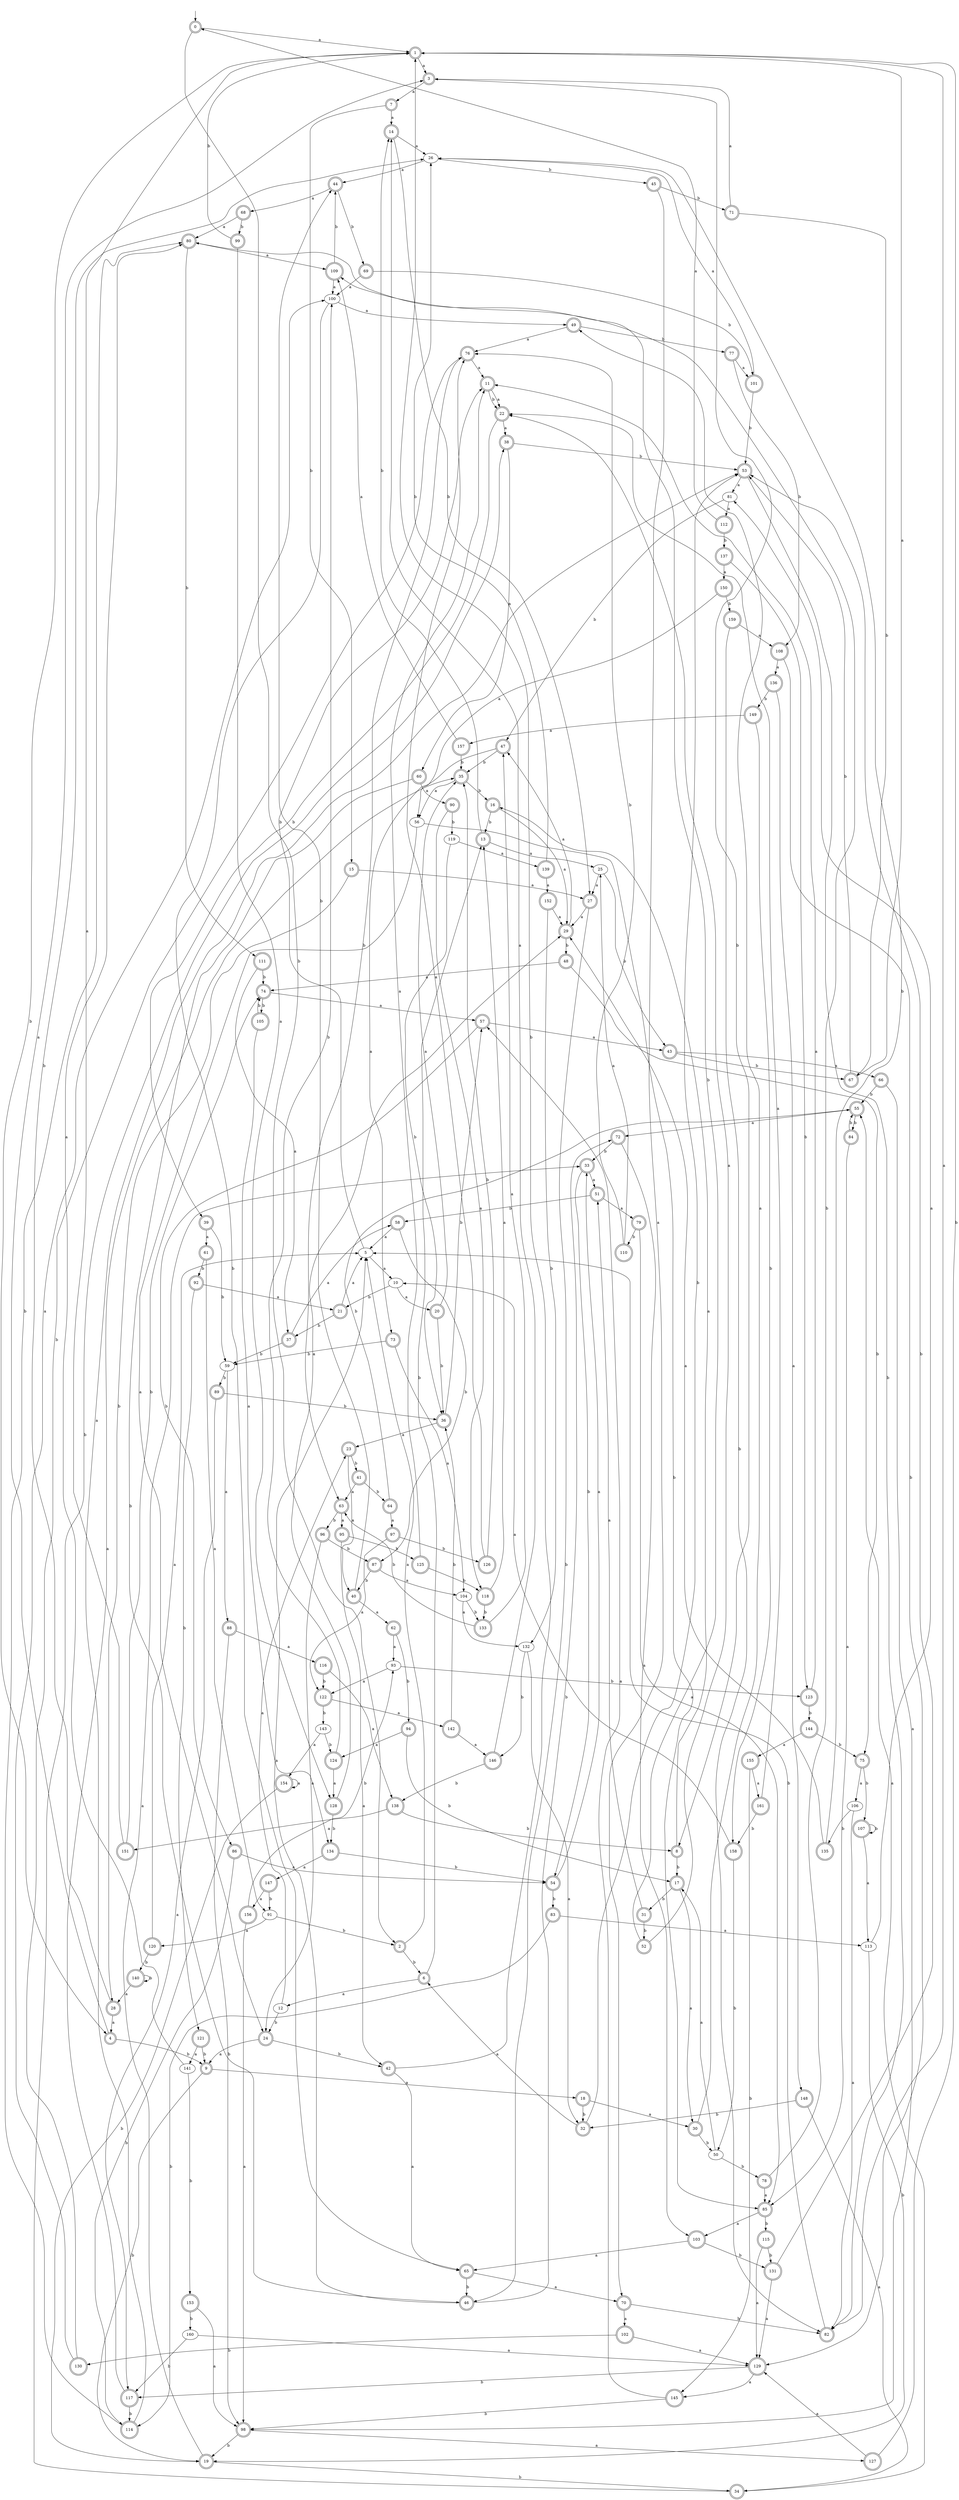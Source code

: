 digraph RandomDFA {
  __start0 [label="", shape=none];
  __start0 -> 0 [label=""];
  0 [shape=circle] [shape=doublecircle]
  0 -> 1 [label="a"]
  0 -> 2 [label="b"]
  1 [shape=doublecircle]
  1 -> 3 [label="a"]
  1 -> 4 [label="b"]
  2 [shape=doublecircle]
  2 -> 5 [label="a"]
  2 -> 6 [label="b"]
  3 [shape=doublecircle]
  3 -> 7 [label="a"]
  3 -> 8 [label="b"]
  4 [shape=doublecircle]
  4 -> 3 [label="a"]
  4 -> 9 [label="b"]
  5
  5 -> 10 [label="a"]
  5 -> 11 [label="b"]
  6 [shape=doublecircle]
  6 -> 12 [label="a"]
  6 -> 13 [label="b"]
  7 [shape=doublecircle]
  7 -> 14 [label="a"]
  7 -> 15 [label="b"]
  8 [shape=doublecircle]
  8 -> 16 [label="a"]
  8 -> 17 [label="b"]
  9 [shape=doublecircle]
  9 -> 18 [label="a"]
  9 -> 19 [label="b"]
  10
  10 -> 20 [label="a"]
  10 -> 21 [label="b"]
  11 [shape=doublecircle]
  11 -> 22 [label="a"]
  11 -> 22 [label="b"]
  12
  12 -> 23 [label="a"]
  12 -> 24 [label="b"]
  13 [shape=doublecircle]
  13 -> 25 [label="a"]
  13 -> 14 [label="b"]
  14 [shape=doublecircle]
  14 -> 26 [label="a"]
  14 -> 27 [label="b"]
  15 [shape=doublecircle]
  15 -> 27 [label="a"]
  15 -> 28 [label="b"]
  16 [shape=doublecircle]
  16 -> 29 [label="a"]
  16 -> 13 [label="b"]
  17 [shape=doublecircle]
  17 -> 30 [label="a"]
  17 -> 31 [label="b"]
  18 [shape=doublecircle]
  18 -> 30 [label="a"]
  18 -> 32 [label="b"]
  19 [shape=doublecircle]
  19 -> 33 [label="a"]
  19 -> 34 [label="b"]
  20 [shape=doublecircle]
  20 -> 35 [label="a"]
  20 -> 36 [label="b"]
  21 [shape=doublecircle]
  21 -> 5 [label="a"]
  21 -> 37 [label="b"]
  22 [shape=doublecircle]
  22 -> 38 [label="a"]
  22 -> 39 [label="b"]
  23 [shape=doublecircle]
  23 -> 40 [label="a"]
  23 -> 41 [label="b"]
  24 [shape=doublecircle]
  24 -> 9 [label="a"]
  24 -> 42 [label="b"]
  25
  25 -> 27 [label="a"]
  25 -> 43 [label="b"]
  26
  26 -> 44 [label="a"]
  26 -> 45 [label="b"]
  27 [shape=doublecircle]
  27 -> 29 [label="a"]
  27 -> 46 [label="b"]
  28 [shape=doublecircle]
  28 -> 4 [label="a"]
  28 -> 26 [label="b"]
  29 [shape=doublecircle]
  29 -> 47 [label="a"]
  29 -> 48 [label="b"]
  30 [shape=doublecircle]
  30 -> 49 [label="a"]
  30 -> 50 [label="b"]
  31 [shape=doublecircle]
  31 -> 51 [label="a"]
  31 -> 52 [label="b"]
  32 [shape=doublecircle]
  32 -> 6 [label="a"]
  32 -> 53 [label="b"]
  33 [shape=doublecircle]
  33 -> 51 [label="a"]
  33 -> 54 [label="b"]
  34 [shape=doublecircle]
  34 -> 55 [label="a"]
  34 -> 38 [label="b"]
  35 [shape=doublecircle]
  35 -> 56 [label="a"]
  35 -> 16 [label="b"]
  36 [shape=doublecircle]
  36 -> 23 [label="a"]
  36 -> 57 [label="b"]
  37 [shape=doublecircle]
  37 -> 58 [label="a"]
  37 -> 59 [label="b"]
  38 [shape=doublecircle]
  38 -> 60 [label="a"]
  38 -> 53 [label="b"]
  39 [shape=doublecircle]
  39 -> 61 [label="a"]
  39 -> 59 [label="b"]
  40 [shape=doublecircle]
  40 -> 62 [label="a"]
  40 -> 44 [label="b"]
  41 [shape=doublecircle]
  41 -> 63 [label="a"]
  41 -> 64 [label="b"]
  42 [shape=doublecircle]
  42 -> 65 [label="a"]
  42 -> 1 [label="b"]
  43 [shape=doublecircle]
  43 -> 66 [label="a"]
  43 -> 67 [label="b"]
  44 [shape=doublecircle]
  44 -> 68 [label="a"]
  44 -> 69 [label="b"]
  45 [shape=doublecircle]
  45 -> 70 [label="a"]
  45 -> 71 [label="b"]
  46 [shape=doublecircle]
  46 -> 5 [label="a"]
  46 -> 72 [label="b"]
  47 [shape=doublecircle]
  47 -> 73 [label="a"]
  47 -> 35 [label="b"]
  48 [shape=doublecircle]
  48 -> 74 [label="a"]
  48 -> 75 [label="b"]
  49 [shape=doublecircle]
  49 -> 76 [label="a"]
  49 -> 77 [label="b"]
  50
  50 -> 17 [label="a"]
  50 -> 78 [label="b"]
  51 [shape=doublecircle]
  51 -> 79 [label="a"]
  51 -> 58 [label="b"]
  52 [shape=doublecircle]
  52 -> 22 [label="a"]
  52 -> 80 [label="b"]
  53 [shape=doublecircle]
  53 -> 81 [label="a"]
  53 -> 82 [label="b"]
  54 [shape=doublecircle]
  54 -> 33 [label="a"]
  54 -> 83 [label="b"]
  55 [shape=doublecircle]
  55 -> 72 [label="a"]
  55 -> 84 [label="b"]
  56
  56 -> 24 [label="a"]
  56 -> 85 [label="b"]
  57 [shape=doublecircle]
  57 -> 43 [label="a"]
  57 -> 86 [label="b"]
  58 [shape=doublecircle]
  58 -> 5 [label="a"]
  58 -> 87 [label="b"]
  59
  59 -> 88 [label="a"]
  59 -> 89 [label="b"]
  60 [shape=doublecircle]
  60 -> 90 [label="a"]
  60 -> 46 [label="b"]
  61 [shape=doublecircle]
  61 -> 91 [label="a"]
  61 -> 92 [label="b"]
  62 [shape=doublecircle]
  62 -> 93 [label="a"]
  62 -> 94 [label="b"]
  63 [shape=doublecircle]
  63 -> 95 [label="a"]
  63 -> 96 [label="b"]
  64 [shape=doublecircle]
  64 -> 97 [label="a"]
  64 -> 55 [label="b"]
  65 [shape=doublecircle]
  65 -> 70 [label="a"]
  65 -> 46 [label="b"]
  66 [shape=doublecircle]
  66 -> 98 [label="a"]
  66 -> 55 [label="b"]
  67 [shape=doublecircle]
  67 -> 1 [label="a"]
  67 -> 53 [label="b"]
  68 [shape=doublecircle]
  68 -> 80 [label="a"]
  68 -> 99 [label="b"]
  69 [shape=doublecircle]
  69 -> 100 [label="a"]
  69 -> 101 [label="b"]
  70 [shape=doublecircle]
  70 -> 102 [label="a"]
  70 -> 82 [label="b"]
  71 [shape=doublecircle]
  71 -> 3 [label="a"]
  71 -> 67 [label="b"]
  72 [shape=doublecircle]
  72 -> 103 [label="a"]
  72 -> 33 [label="b"]
  73 [shape=doublecircle]
  73 -> 104 [label="a"]
  73 -> 59 [label="b"]
  74 [shape=doublecircle]
  74 -> 57 [label="a"]
  74 -> 105 [label="b"]
  75 [shape=doublecircle]
  75 -> 106 [label="a"]
  75 -> 107 [label="b"]
  76 [shape=doublecircle]
  76 -> 11 [label="a"]
  76 -> 63 [label="b"]
  77 [shape=doublecircle]
  77 -> 101 [label="a"]
  77 -> 108 [label="b"]
  78 [shape=doublecircle]
  78 -> 85 [label="a"]
  78 -> 109 [label="b"]
  79 [shape=doublecircle]
  79 -> 85 [label="a"]
  79 -> 110 [label="b"]
  80 [shape=doublecircle]
  80 -> 109 [label="a"]
  80 -> 111 [label="b"]
  81
  81 -> 112 [label="a"]
  81 -> 47 [label="b"]
  82 [shape=doublecircle]
  82 -> 1 [label="a"]
  82 -> 5 [label="b"]
  83 [shape=doublecircle]
  83 -> 113 [label="a"]
  83 -> 114 [label="b"]
  84 [shape=doublecircle]
  84 -> 85 [label="a"]
  84 -> 55 [label="b"]
  85 [shape=doublecircle]
  85 -> 103 [label="a"]
  85 -> 115 [label="b"]
  86 [shape=doublecircle]
  86 -> 54 [label="a"]
  86 -> 114 [label="b"]
  87 [shape=doublecircle]
  87 -> 104 [label="a"]
  87 -> 40 [label="b"]
  88 [shape=doublecircle]
  88 -> 116 [label="a"]
  88 -> 98 [label="b"]
  89 [shape=doublecircle]
  89 -> 117 [label="a"]
  89 -> 36 [label="b"]
  90 [shape=doublecircle]
  90 -> 118 [label="a"]
  90 -> 119 [label="b"]
  91
  91 -> 120 [label="a"]
  91 -> 2 [label="b"]
  92 [shape=doublecircle]
  92 -> 21 [label="a"]
  92 -> 121 [label="b"]
  93
  93 -> 122 [label="a"]
  93 -> 123 [label="b"]
  94 [shape=doublecircle]
  94 -> 124 [label="a"]
  94 -> 17 [label="b"]
  95 [shape=doublecircle]
  95 -> 42 [label="a"]
  95 -> 125 [label="b"]
  96 [shape=doublecircle]
  96 -> 24 [label="a"]
  96 -> 87 [label="b"]
  97 [shape=doublecircle]
  97 -> 122 [label="a"]
  97 -> 126 [label="b"]
  98 [shape=doublecircle]
  98 -> 127 [label="a"]
  98 -> 19 [label="b"]
  99 [shape=doublecircle]
  99 -> 128 [label="a"]
  99 -> 1 [label="b"]
  100
  100 -> 49 [label="a"]
  100 -> 65 [label="b"]
  101 [shape=doublecircle]
  101 -> 26 [label="a"]
  101 -> 53 [label="b"]
  102 [shape=doublecircle]
  102 -> 129 [label="a"]
  102 -> 130 [label="b"]
  103 [shape=doublecircle]
  103 -> 65 [label="a"]
  103 -> 131 [label="b"]
  104
  104 -> 132 [label="a"]
  104 -> 133 [label="b"]
  105 [shape=doublecircle]
  105 -> 134 [label="a"]
  105 -> 74 [label="b"]
  106
  106 -> 82 [label="a"]
  106 -> 135 [label="b"]
  107 [shape=doublecircle]
  107 -> 113 [label="a"]
  107 -> 107 [label="b"]
  108 [shape=doublecircle]
  108 -> 136 [label="a"]
  108 -> 129 [label="b"]
  109 [shape=doublecircle]
  109 -> 100 [label="a"]
  109 -> 44 [label="b"]
  110 [shape=doublecircle]
  110 -> 25 [label="a"]
  110 -> 76 [label="b"]
  111 [shape=doublecircle]
  111 -> 37 [label="a"]
  111 -> 74 [label="b"]
  112 [shape=doublecircle]
  112 -> 0 [label="a"]
  112 -> 137 [label="b"]
  113
  113 -> 81 [label="a"]
  113 -> 19 [label="b"]
  114 [shape=doublecircle]
  114 -> 53 [label="a"]
  114 -> 80 [label="b"]
  115 [shape=doublecircle]
  115 -> 129 [label="a"]
  115 -> 131 [label="b"]
  116 [shape=doublecircle]
  116 -> 138 [label="a"]
  116 -> 122 [label="b"]
  117 [shape=doublecircle]
  117 -> 35 [label="a"]
  117 -> 114 [label="b"]
  118 [shape=doublecircle]
  118 -> 13 [label="a"]
  118 -> 133 [label="b"]
  119
  119 -> 139 [label="a"]
  119 -> 36 [label="b"]
  120 [shape=doublecircle]
  120 -> 5 [label="a"]
  120 -> 140 [label="b"]
  121 [shape=doublecircle]
  121 -> 141 [label="a"]
  121 -> 9 [label="b"]
  122 [shape=doublecircle]
  122 -> 142 [label="a"]
  122 -> 143 [label="b"]
  123 [shape=doublecircle]
  123 -> 11 [label="a"]
  123 -> 144 [label="b"]
  124 [shape=doublecircle]
  124 -> 128 [label="a"]
  124 -> 100 [label="b"]
  125 [shape=doublecircle]
  125 -> 11 [label="a"]
  125 -> 118 [label="b"]
  126 [shape=doublecircle]
  126 -> 76 [label="a"]
  126 -> 35 [label="b"]
  127 [shape=doublecircle]
  127 -> 129 [label="a"]
  127 -> 1 [label="b"]
  128 [shape=doublecircle]
  128 -> 29 [label="a"]
  128 -> 134 [label="b"]
  129 [shape=doublecircle]
  129 -> 145 [label="a"]
  129 -> 117 [label="b"]
  130 [shape=doublecircle]
  130 -> 100 [label="a"]
  130 -> 76 [label="b"]
  131 [shape=doublecircle]
  131 -> 129 [label="a"]
  131 -> 53 [label="b"]
  132
  132 -> 32 [label="a"]
  132 -> 146 [label="b"]
  133 [shape=doublecircle]
  133 -> 47 [label="a"]
  133 -> 63 [label="b"]
  134 [shape=doublecircle]
  134 -> 147 [label="a"]
  134 -> 54 [label="b"]
  135 [shape=doublecircle]
  135 -> 29 [label="a"]
  135 -> 26 [label="b"]
  136 [shape=doublecircle]
  136 -> 148 [label="a"]
  136 -> 149 [label="b"]
  137 [shape=doublecircle]
  137 -> 150 [label="a"]
  137 -> 123 [label="b"]
  138 [shape=doublecircle]
  138 -> 151 [label="a"]
  138 -> 8 [label="b"]
  139 [shape=doublecircle]
  139 -> 152 [label="a"]
  139 -> 26 [label="b"]
  140 [shape=doublecircle]
  140 -> 28 [label="a"]
  140 -> 140 [label="b"]
  141
  141 -> 80 [label="a"]
  141 -> 153 [label="b"]
  142 [shape=doublecircle]
  142 -> 146 [label="a"]
  142 -> 36 [label="b"]
  143
  143 -> 154 [label="a"]
  143 -> 124 [label="b"]
  144 [shape=doublecircle]
  144 -> 155 [label="a"]
  144 -> 75 [label="b"]
  145 [shape=doublecircle]
  145 -> 57 [label="a"]
  145 -> 98 [label="b"]
  146 [shape=doublecircle]
  146 -> 14 [label="a"]
  146 -> 138 [label="b"]
  147 [shape=doublecircle]
  147 -> 156 [label="a"]
  147 -> 91 [label="b"]
  148 [shape=doublecircle]
  148 -> 34 [label="a"]
  148 -> 32 [label="b"]
  149 [shape=doublecircle]
  149 -> 157 [label="a"]
  149 -> 158 [label="b"]
  150 [shape=doublecircle]
  150 -> 56 [label="a"]
  150 -> 159 [label="b"]
  151 [shape=doublecircle]
  151 -> 1 [label="a"]
  151 -> 74 [label="b"]
  152 [shape=doublecircle]
  152 -> 29 [label="a"]
  152 -> 132 [label="b"]
  153 [shape=doublecircle]
  153 -> 98 [label="a"]
  153 -> 160 [label="b"]
  154 [shape=doublecircle]
  154 -> 154 [label="a"]
  154 -> 19 [label="b"]
  155 [shape=doublecircle]
  155 -> 161 [label="a"]
  155 -> 145 [label="b"]
  156 [shape=doublecircle]
  156 -> 98 [label="a"]
  156 -> 93 [label="b"]
  157 [shape=doublecircle]
  157 -> 109 [label="a"]
  157 -> 35 [label="b"]
  158 [shape=doublecircle]
  158 -> 10 [label="a"]
  158 -> 50 [label="b"]
  159 [shape=doublecircle]
  159 -> 108 [label="a"]
  159 -> 82 [label="b"]
  160
  160 -> 129 [label="a"]
  160 -> 117 [label="b"]
  161 [shape=doublecircle]
  161 -> 22 [label="a"]
  161 -> 158 [label="b"]
}
